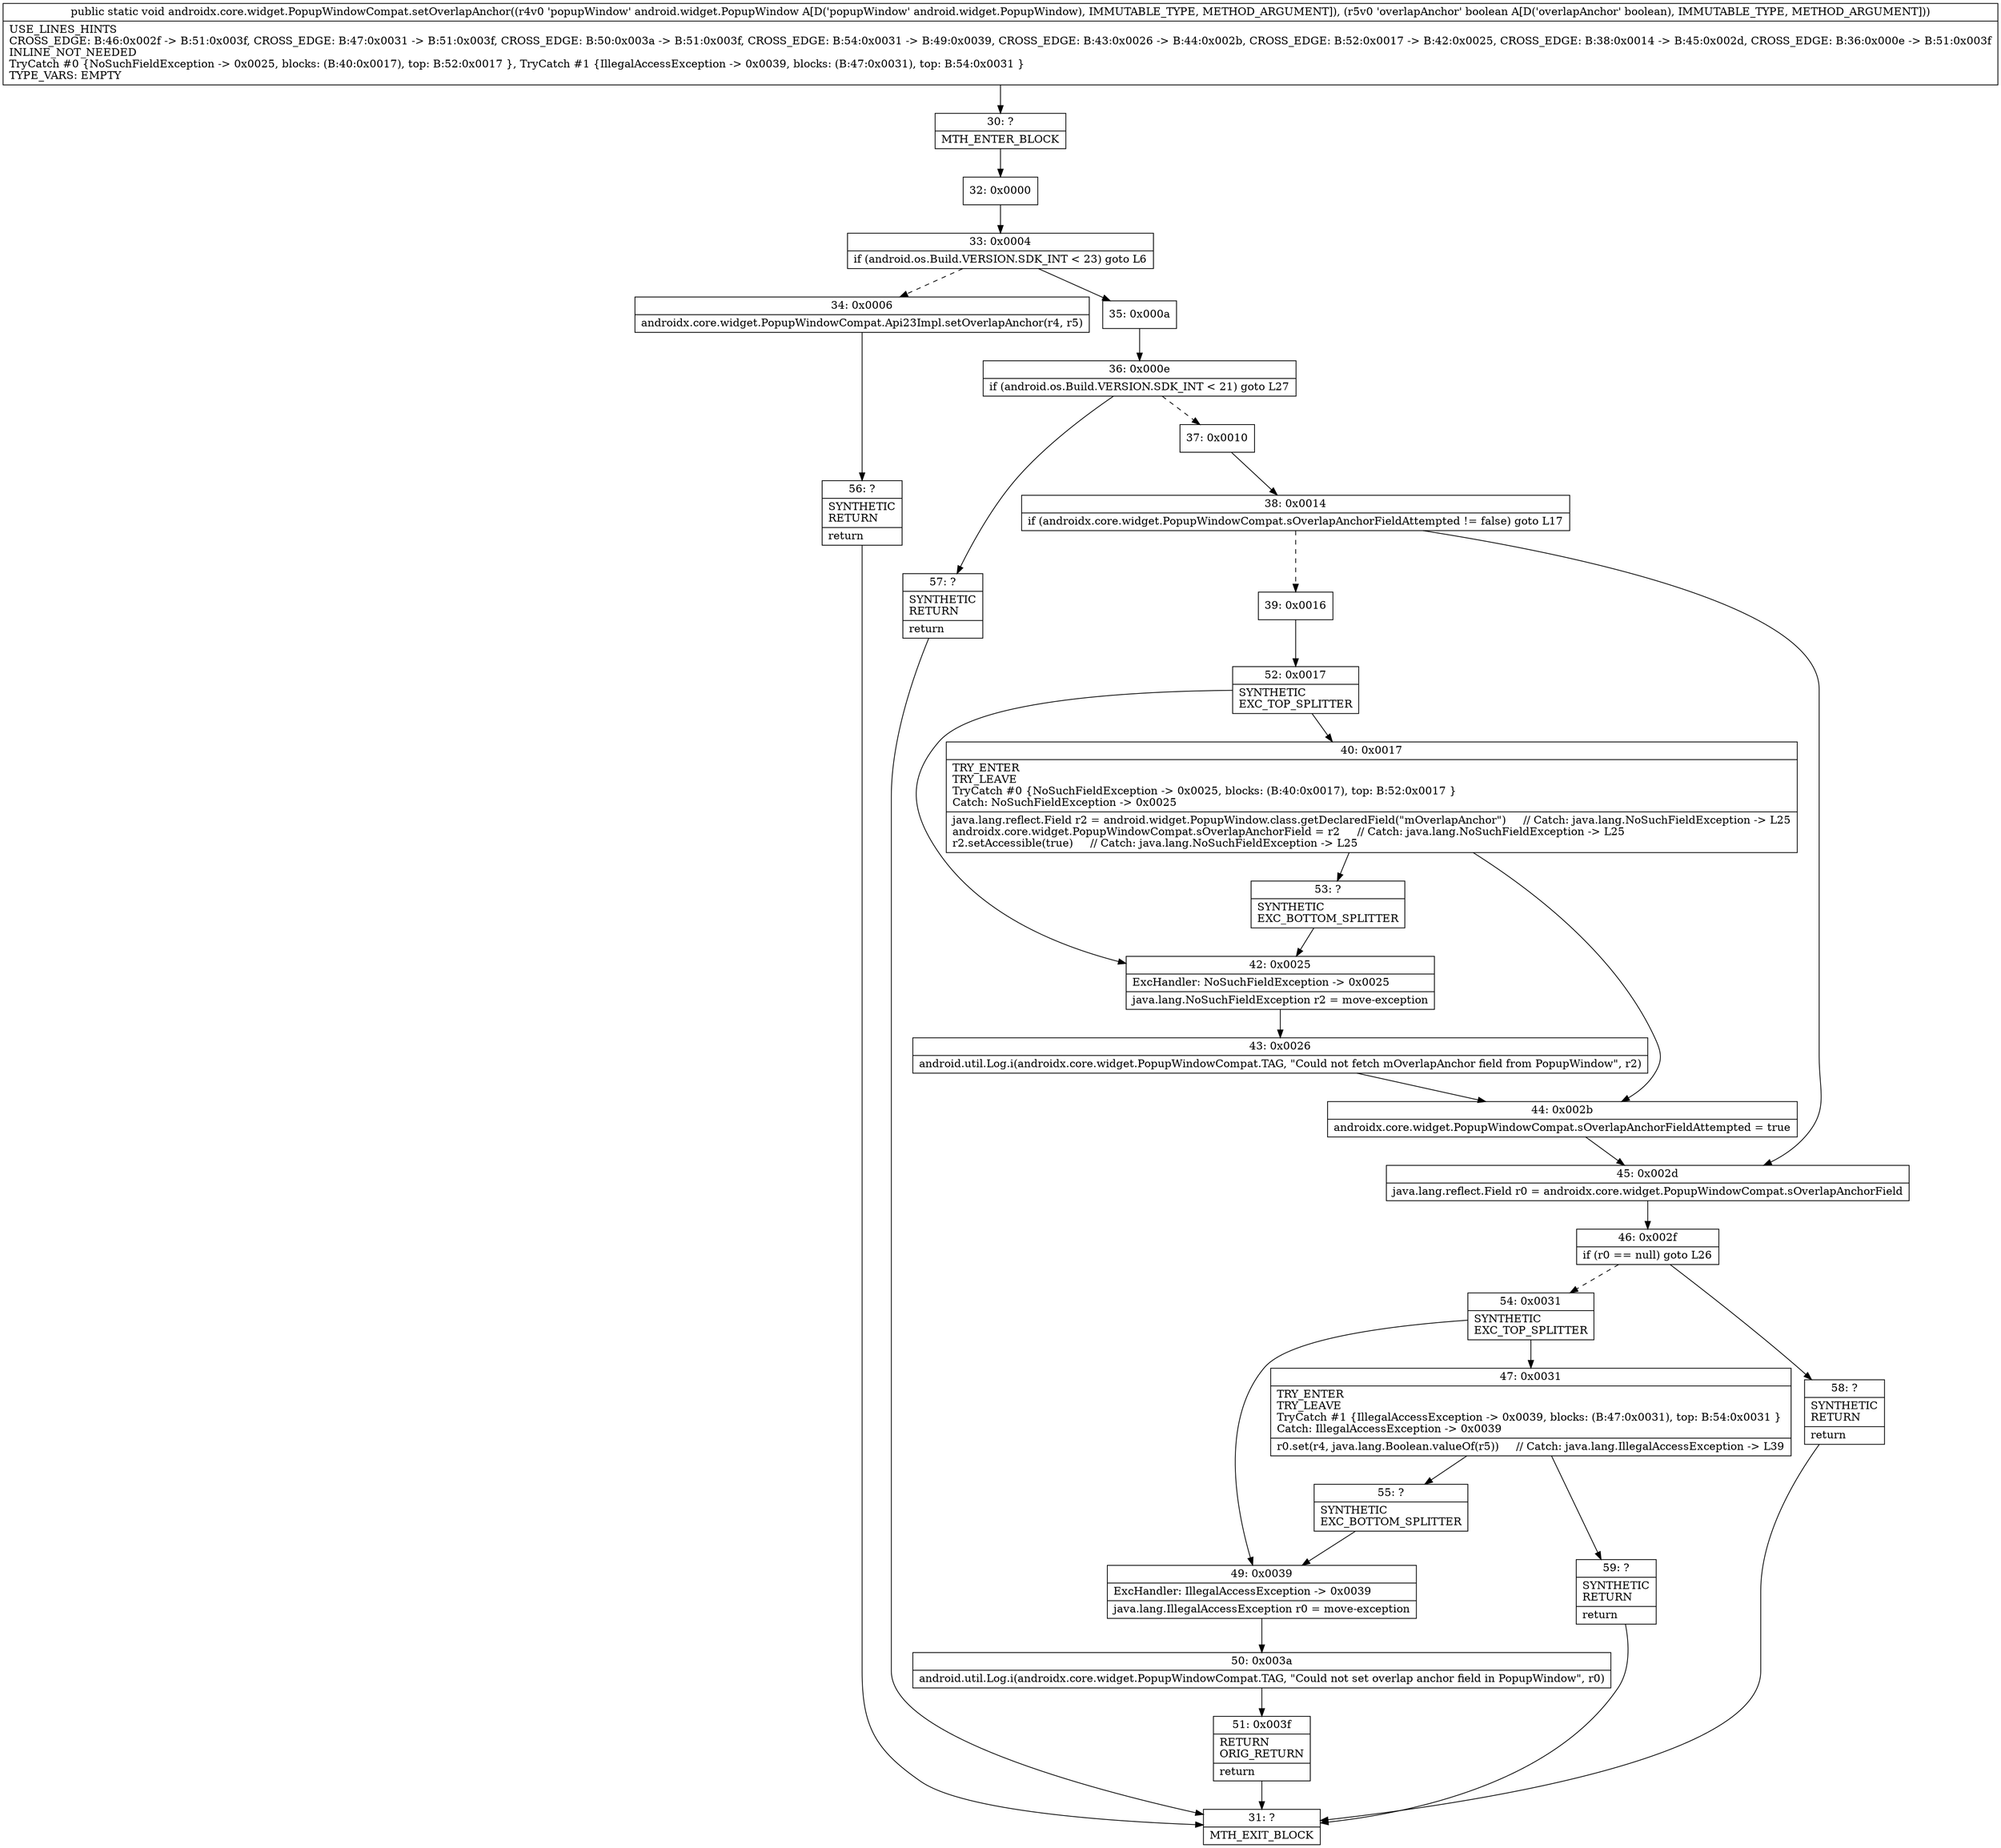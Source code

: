 digraph "CFG forandroidx.core.widget.PopupWindowCompat.setOverlapAnchor(Landroid\/widget\/PopupWindow;Z)V" {
Node_30 [shape=record,label="{30\:\ ?|MTH_ENTER_BLOCK\l}"];
Node_32 [shape=record,label="{32\:\ 0x0000}"];
Node_33 [shape=record,label="{33\:\ 0x0004|if (android.os.Build.VERSION.SDK_INT \< 23) goto L6\l}"];
Node_34 [shape=record,label="{34\:\ 0x0006|androidx.core.widget.PopupWindowCompat.Api23Impl.setOverlapAnchor(r4, r5)\l}"];
Node_56 [shape=record,label="{56\:\ ?|SYNTHETIC\lRETURN\l|return\l}"];
Node_31 [shape=record,label="{31\:\ ?|MTH_EXIT_BLOCK\l}"];
Node_35 [shape=record,label="{35\:\ 0x000a}"];
Node_36 [shape=record,label="{36\:\ 0x000e|if (android.os.Build.VERSION.SDK_INT \< 21) goto L27\l}"];
Node_37 [shape=record,label="{37\:\ 0x0010}"];
Node_38 [shape=record,label="{38\:\ 0x0014|if (androidx.core.widget.PopupWindowCompat.sOverlapAnchorFieldAttempted != false) goto L17\l}"];
Node_39 [shape=record,label="{39\:\ 0x0016}"];
Node_52 [shape=record,label="{52\:\ 0x0017|SYNTHETIC\lEXC_TOP_SPLITTER\l}"];
Node_40 [shape=record,label="{40\:\ 0x0017|TRY_ENTER\lTRY_LEAVE\lTryCatch #0 \{NoSuchFieldException \-\> 0x0025, blocks: (B:40:0x0017), top: B:52:0x0017 \}\lCatch: NoSuchFieldException \-\> 0x0025\l|java.lang.reflect.Field r2 = android.widget.PopupWindow.class.getDeclaredField(\"mOverlapAnchor\")     \/\/ Catch: java.lang.NoSuchFieldException \-\> L25\landroidx.core.widget.PopupWindowCompat.sOverlapAnchorField = r2     \/\/ Catch: java.lang.NoSuchFieldException \-\> L25\lr2.setAccessible(true)     \/\/ Catch: java.lang.NoSuchFieldException \-\> L25\l}"];
Node_44 [shape=record,label="{44\:\ 0x002b|androidx.core.widget.PopupWindowCompat.sOverlapAnchorFieldAttempted = true\l}"];
Node_53 [shape=record,label="{53\:\ ?|SYNTHETIC\lEXC_BOTTOM_SPLITTER\l}"];
Node_42 [shape=record,label="{42\:\ 0x0025|ExcHandler: NoSuchFieldException \-\> 0x0025\l|java.lang.NoSuchFieldException r2 = move\-exception\l}"];
Node_43 [shape=record,label="{43\:\ 0x0026|android.util.Log.i(androidx.core.widget.PopupWindowCompat.TAG, \"Could not fetch mOverlapAnchor field from PopupWindow\", r2)\l}"];
Node_45 [shape=record,label="{45\:\ 0x002d|java.lang.reflect.Field r0 = androidx.core.widget.PopupWindowCompat.sOverlapAnchorField\l}"];
Node_46 [shape=record,label="{46\:\ 0x002f|if (r0 == null) goto L26\l}"];
Node_54 [shape=record,label="{54\:\ 0x0031|SYNTHETIC\lEXC_TOP_SPLITTER\l}"];
Node_47 [shape=record,label="{47\:\ 0x0031|TRY_ENTER\lTRY_LEAVE\lTryCatch #1 \{IllegalAccessException \-\> 0x0039, blocks: (B:47:0x0031), top: B:54:0x0031 \}\lCatch: IllegalAccessException \-\> 0x0039\l|r0.set(r4, java.lang.Boolean.valueOf(r5))     \/\/ Catch: java.lang.IllegalAccessException \-\> L39\l}"];
Node_55 [shape=record,label="{55\:\ ?|SYNTHETIC\lEXC_BOTTOM_SPLITTER\l}"];
Node_59 [shape=record,label="{59\:\ ?|SYNTHETIC\lRETURN\l|return\l}"];
Node_49 [shape=record,label="{49\:\ 0x0039|ExcHandler: IllegalAccessException \-\> 0x0039\l|java.lang.IllegalAccessException r0 = move\-exception\l}"];
Node_50 [shape=record,label="{50\:\ 0x003a|android.util.Log.i(androidx.core.widget.PopupWindowCompat.TAG, \"Could not set overlap anchor field in PopupWindow\", r0)\l}"];
Node_51 [shape=record,label="{51\:\ 0x003f|RETURN\lORIG_RETURN\l|return\l}"];
Node_58 [shape=record,label="{58\:\ ?|SYNTHETIC\lRETURN\l|return\l}"];
Node_57 [shape=record,label="{57\:\ ?|SYNTHETIC\lRETURN\l|return\l}"];
MethodNode[shape=record,label="{public static void androidx.core.widget.PopupWindowCompat.setOverlapAnchor((r4v0 'popupWindow' android.widget.PopupWindow A[D('popupWindow' android.widget.PopupWindow), IMMUTABLE_TYPE, METHOD_ARGUMENT]), (r5v0 'overlapAnchor' boolean A[D('overlapAnchor' boolean), IMMUTABLE_TYPE, METHOD_ARGUMENT]))  | USE_LINES_HINTS\lCROSS_EDGE: B:46:0x002f \-\> B:51:0x003f, CROSS_EDGE: B:47:0x0031 \-\> B:51:0x003f, CROSS_EDGE: B:50:0x003a \-\> B:51:0x003f, CROSS_EDGE: B:54:0x0031 \-\> B:49:0x0039, CROSS_EDGE: B:43:0x0026 \-\> B:44:0x002b, CROSS_EDGE: B:52:0x0017 \-\> B:42:0x0025, CROSS_EDGE: B:38:0x0014 \-\> B:45:0x002d, CROSS_EDGE: B:36:0x000e \-\> B:51:0x003f\lINLINE_NOT_NEEDED\lTryCatch #0 \{NoSuchFieldException \-\> 0x0025, blocks: (B:40:0x0017), top: B:52:0x0017 \}, TryCatch #1 \{IllegalAccessException \-\> 0x0039, blocks: (B:47:0x0031), top: B:54:0x0031 \}\lTYPE_VARS: EMPTY\l}"];
MethodNode -> Node_30;Node_30 -> Node_32;
Node_32 -> Node_33;
Node_33 -> Node_34[style=dashed];
Node_33 -> Node_35;
Node_34 -> Node_56;
Node_56 -> Node_31;
Node_35 -> Node_36;
Node_36 -> Node_37[style=dashed];
Node_36 -> Node_57;
Node_37 -> Node_38;
Node_38 -> Node_39[style=dashed];
Node_38 -> Node_45;
Node_39 -> Node_52;
Node_52 -> Node_40;
Node_52 -> Node_42;
Node_40 -> Node_44;
Node_40 -> Node_53;
Node_44 -> Node_45;
Node_53 -> Node_42;
Node_42 -> Node_43;
Node_43 -> Node_44;
Node_45 -> Node_46;
Node_46 -> Node_54[style=dashed];
Node_46 -> Node_58;
Node_54 -> Node_47;
Node_54 -> Node_49;
Node_47 -> Node_55;
Node_47 -> Node_59;
Node_55 -> Node_49;
Node_59 -> Node_31;
Node_49 -> Node_50;
Node_50 -> Node_51;
Node_51 -> Node_31;
Node_58 -> Node_31;
Node_57 -> Node_31;
}

